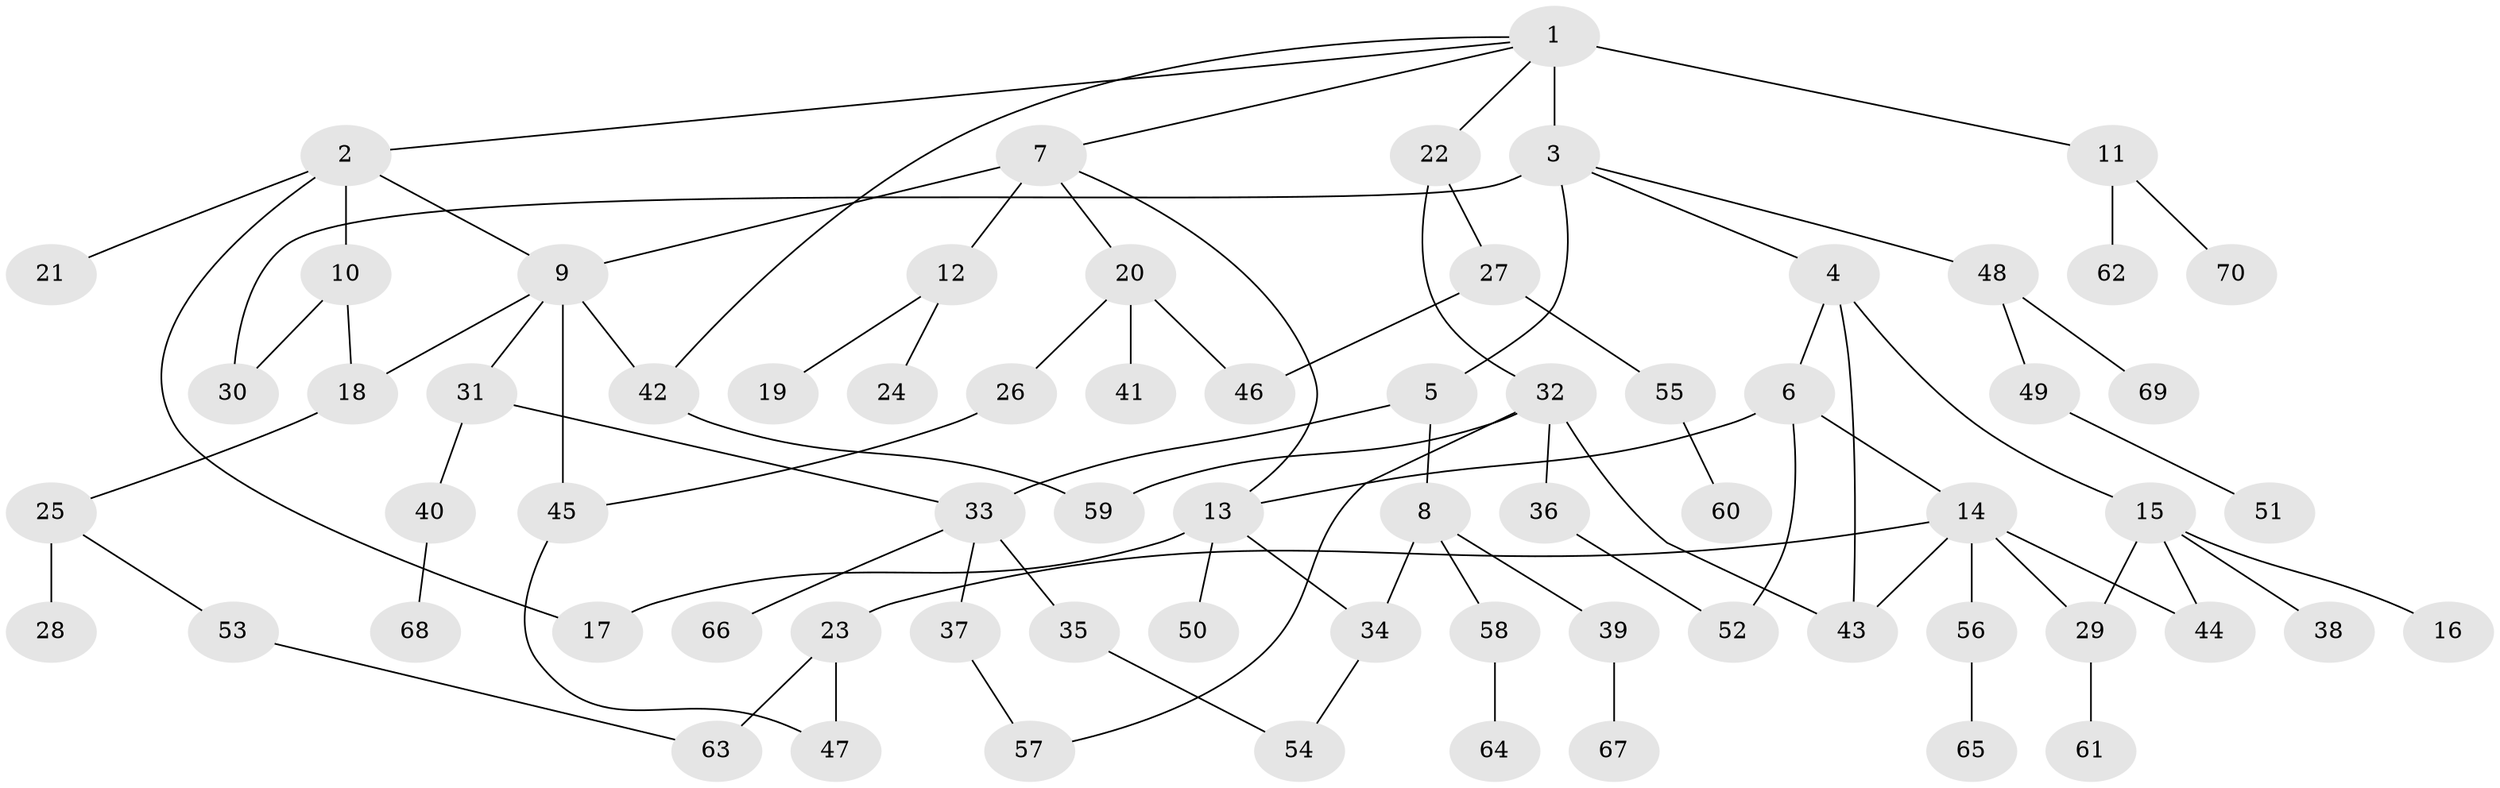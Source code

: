 // original degree distribution, {11: 0.007194244604316547, 6: 0.03597122302158273, 3: 0.14388489208633093, 5: 0.04316546762589928, 4: 0.07913669064748201, 1: 0.3669064748201439, 2: 0.3237410071942446}
// Generated by graph-tools (version 1.1) at 2025/49/03/04/25 22:49:09]
// undirected, 70 vertices, 89 edges
graph export_dot {
  node [color=gray90,style=filled];
  1;
  2;
  3;
  4;
  5;
  6;
  7;
  8;
  9;
  10;
  11;
  12;
  13;
  14;
  15;
  16;
  17;
  18;
  19;
  20;
  21;
  22;
  23;
  24;
  25;
  26;
  27;
  28;
  29;
  30;
  31;
  32;
  33;
  34;
  35;
  36;
  37;
  38;
  39;
  40;
  41;
  42;
  43;
  44;
  45;
  46;
  47;
  48;
  49;
  50;
  51;
  52;
  53;
  54;
  55;
  56;
  57;
  58;
  59;
  60;
  61;
  62;
  63;
  64;
  65;
  66;
  67;
  68;
  69;
  70;
  1 -- 2 [weight=1.0];
  1 -- 3 [weight=5.0];
  1 -- 7 [weight=1.0];
  1 -- 11 [weight=1.0];
  1 -- 22 [weight=1.0];
  1 -- 42 [weight=1.0];
  2 -- 9 [weight=1.0];
  2 -- 10 [weight=1.0];
  2 -- 17 [weight=1.0];
  2 -- 21 [weight=1.0];
  3 -- 4 [weight=1.0];
  3 -- 5 [weight=1.0];
  3 -- 30 [weight=1.0];
  3 -- 48 [weight=1.0];
  4 -- 6 [weight=1.0];
  4 -- 15 [weight=1.0];
  4 -- 43 [weight=1.0];
  5 -- 8 [weight=1.0];
  5 -- 33 [weight=1.0];
  6 -- 13 [weight=2.0];
  6 -- 14 [weight=1.0];
  6 -- 52 [weight=1.0];
  7 -- 9 [weight=1.0];
  7 -- 12 [weight=2.0];
  7 -- 13 [weight=1.0];
  7 -- 20 [weight=1.0];
  8 -- 34 [weight=1.0];
  8 -- 39 [weight=1.0];
  8 -- 58 [weight=1.0];
  9 -- 18 [weight=1.0];
  9 -- 31 [weight=1.0];
  9 -- 42 [weight=2.0];
  9 -- 45 [weight=1.0];
  10 -- 18 [weight=1.0];
  10 -- 30 [weight=1.0];
  11 -- 62 [weight=1.0];
  11 -- 70 [weight=1.0];
  12 -- 19 [weight=1.0];
  12 -- 24 [weight=1.0];
  13 -- 17 [weight=1.0];
  13 -- 34 [weight=1.0];
  13 -- 50 [weight=1.0];
  14 -- 23 [weight=1.0];
  14 -- 29 [weight=1.0];
  14 -- 43 [weight=1.0];
  14 -- 44 [weight=1.0];
  14 -- 56 [weight=1.0];
  15 -- 16 [weight=1.0];
  15 -- 29 [weight=1.0];
  15 -- 38 [weight=1.0];
  15 -- 44 [weight=1.0];
  18 -- 25 [weight=1.0];
  20 -- 26 [weight=1.0];
  20 -- 41 [weight=1.0];
  20 -- 46 [weight=2.0];
  22 -- 27 [weight=1.0];
  22 -- 32 [weight=1.0];
  23 -- 47 [weight=1.0];
  23 -- 63 [weight=2.0];
  25 -- 28 [weight=1.0];
  25 -- 53 [weight=1.0];
  26 -- 45 [weight=1.0];
  27 -- 46 [weight=1.0];
  27 -- 55 [weight=1.0];
  29 -- 61 [weight=1.0];
  31 -- 33 [weight=1.0];
  31 -- 40 [weight=1.0];
  32 -- 36 [weight=1.0];
  32 -- 43 [weight=2.0];
  32 -- 57 [weight=1.0];
  32 -- 59 [weight=1.0];
  33 -- 35 [weight=3.0];
  33 -- 37 [weight=1.0];
  33 -- 66 [weight=1.0];
  34 -- 54 [weight=1.0];
  35 -- 54 [weight=1.0];
  36 -- 52 [weight=1.0];
  37 -- 57 [weight=1.0];
  39 -- 67 [weight=1.0];
  40 -- 68 [weight=1.0];
  42 -- 59 [weight=1.0];
  45 -- 47 [weight=1.0];
  48 -- 49 [weight=1.0];
  48 -- 69 [weight=1.0];
  49 -- 51 [weight=1.0];
  53 -- 63 [weight=1.0];
  55 -- 60 [weight=1.0];
  56 -- 65 [weight=1.0];
  58 -- 64 [weight=1.0];
}
